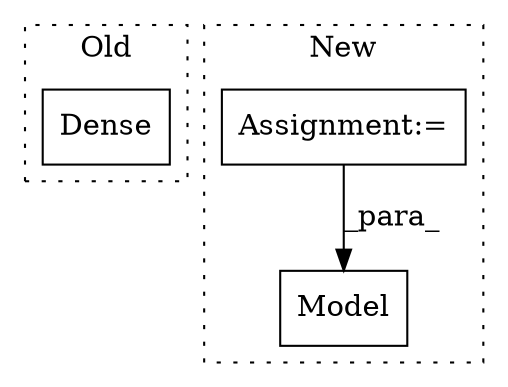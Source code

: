digraph G {
subgraph cluster0 {
1 [label="Dense" a="32" s="1094,1107" l="6,1" shape="box"];
label = "Old";
style="dotted";
}
subgraph cluster1 {
2 [label="Model" a="32" s="1628,1671" l="6,1" shape="box"];
3 [label="Assignment:=" a="7" s="1236" l="1" shape="box"];
label = "New";
style="dotted";
}
3 -> 2 [label="_para_"];
}